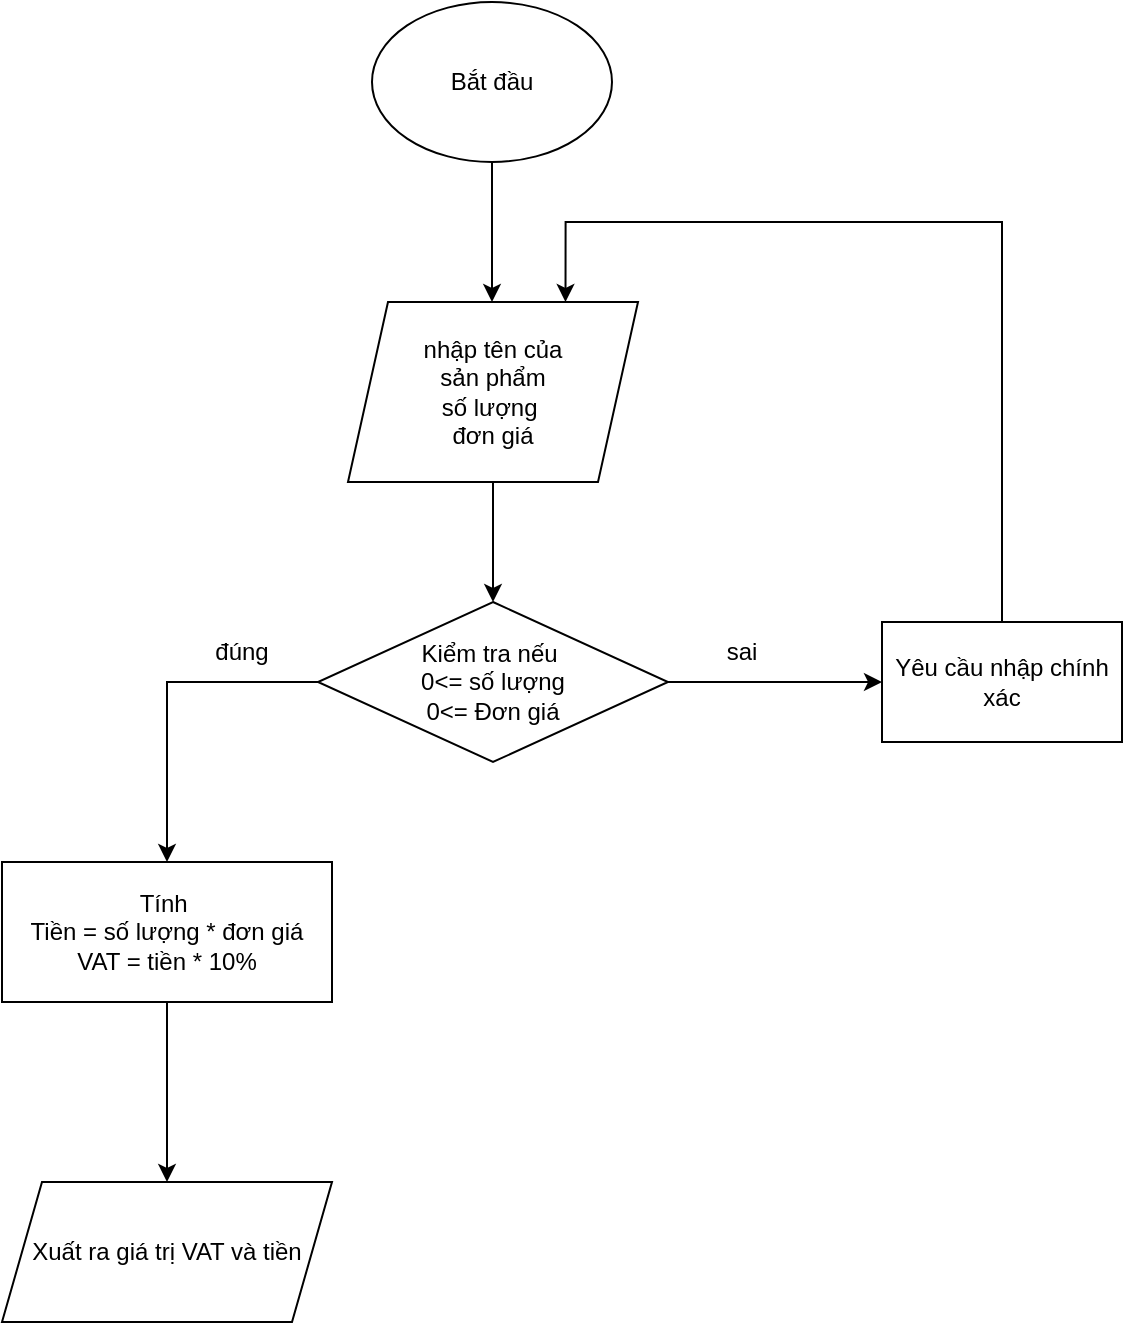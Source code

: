 <mxfile version="22.0.0" type="google">
  <diagram name="Page-1" id="yBhhKSPVwgkDOJ9gG-pj">
    <mxGraphModel grid="1" page="1" gridSize="10" guides="1" tooltips="1" connect="1" arrows="1" fold="1" pageScale="1" pageWidth="850" pageHeight="1100" math="0" shadow="0">
      <root>
        <mxCell id="0" />
        <mxCell id="1" parent="0" />
        <mxCell id="qBs1tBeWn-5_Wzta3_dQ-3" style="edgeStyle=orthogonalEdgeStyle;rounded=0;orthogonalLoop=1;jettySize=auto;html=1;entryX=0.5;entryY=0;entryDx=0;entryDy=0;" edge="1" parent="1" source="qBs1tBeWn-5_Wzta3_dQ-1">
          <mxGeometry relative="1" as="geometry">
            <mxPoint x="425" y="200" as="targetPoint" />
          </mxGeometry>
        </mxCell>
        <mxCell id="qBs1tBeWn-5_Wzta3_dQ-1" value="Bắt đầu" style="ellipse;whiteSpace=wrap;html=1;" vertex="1" parent="1">
          <mxGeometry x="365" y="50" width="120" height="80" as="geometry" />
        </mxCell>
        <mxCell id="qBs1tBeWn-5_Wzta3_dQ-11" style="edgeStyle=orthogonalEdgeStyle;rounded=0;orthogonalLoop=1;jettySize=auto;html=1;entryX=0.5;entryY=0;entryDx=0;entryDy=0;" edge="1" parent="1" source="qBs1tBeWn-5_Wzta3_dQ-4" target="qBs1tBeWn-5_Wzta3_dQ-10">
          <mxGeometry relative="1" as="geometry" />
        </mxCell>
        <mxCell id="qBs1tBeWn-5_Wzta3_dQ-4" value="nhập tên của&lt;br&gt;sản phẩm&lt;br&gt;số lượng&amp;nbsp;&lt;br&gt;đơn giá" style="shape=parallelogram;perimeter=parallelogramPerimeter;whiteSpace=wrap;html=1;fixedSize=1;" vertex="1" parent="1">
          <mxGeometry x="353" y="200" width="145" height="90" as="geometry" />
        </mxCell>
        <mxCell id="qBs1tBeWn-5_Wzta3_dQ-9" style="edgeStyle=orthogonalEdgeStyle;rounded=0;orthogonalLoop=1;jettySize=auto;html=1;entryX=0.5;entryY=0;entryDx=0;entryDy=0;" edge="1" parent="1" source="qBs1tBeWn-5_Wzta3_dQ-6" target="qBs1tBeWn-5_Wzta3_dQ-8">
          <mxGeometry relative="1" as="geometry" />
        </mxCell>
        <mxCell id="qBs1tBeWn-5_Wzta3_dQ-6" value="Tính&amp;nbsp;&lt;br&gt;Tiền = số lượng * đơn giá&lt;br&gt;VAT = tiền * 10%" style="rounded=0;whiteSpace=wrap;html=1;" vertex="1" parent="1">
          <mxGeometry x="180" y="480" width="165" height="70" as="geometry" />
        </mxCell>
        <mxCell id="qBs1tBeWn-5_Wzta3_dQ-8" value="Xuất ra giá trị VAT và tiền" style="shape=parallelogram;perimeter=parallelogramPerimeter;whiteSpace=wrap;html=1;fixedSize=1;" vertex="1" parent="1">
          <mxGeometry x="180" y="640" width="165" height="70" as="geometry" />
        </mxCell>
        <mxCell id="qBs1tBeWn-5_Wzta3_dQ-12" style="edgeStyle=orthogonalEdgeStyle;rounded=0;orthogonalLoop=1;jettySize=auto;html=1;entryX=0.5;entryY=0;entryDx=0;entryDy=0;" edge="1" parent="1" source="qBs1tBeWn-5_Wzta3_dQ-10" target="qBs1tBeWn-5_Wzta3_dQ-6">
          <mxGeometry relative="1" as="geometry">
            <mxPoint x="260" y="390" as="targetPoint" />
            <Array as="points">
              <mxPoint x="263" y="390" />
            </Array>
          </mxGeometry>
        </mxCell>
        <mxCell id="qBs1tBeWn-5_Wzta3_dQ-15" style="edgeStyle=orthogonalEdgeStyle;rounded=0;orthogonalLoop=1;jettySize=auto;html=1;entryX=0;entryY=0.5;entryDx=0;entryDy=0;" edge="1" parent="1" source="qBs1tBeWn-5_Wzta3_dQ-10" target="qBs1tBeWn-5_Wzta3_dQ-14">
          <mxGeometry relative="1" as="geometry" />
        </mxCell>
        <mxCell id="qBs1tBeWn-5_Wzta3_dQ-10" value="Kiểm tra nếu&amp;nbsp;&lt;br&gt;0&amp;lt;= số lượng&lt;br&gt;0&amp;lt;= Đơn giá" style="rhombus;whiteSpace=wrap;html=1;" vertex="1" parent="1">
          <mxGeometry x="338" y="350" width="175" height="80" as="geometry" />
        </mxCell>
        <mxCell id="qBs1tBeWn-5_Wzta3_dQ-13" value="đúng" style="text;html=1;strokeColor=none;fillColor=none;align=center;verticalAlign=middle;whiteSpace=wrap;rounded=0;" vertex="1" parent="1">
          <mxGeometry x="270" y="360" width="60" height="30" as="geometry" />
        </mxCell>
        <mxCell id="qBs1tBeWn-5_Wzta3_dQ-18" style="edgeStyle=orthogonalEdgeStyle;rounded=0;orthogonalLoop=1;jettySize=auto;html=1;entryX=0.75;entryY=0;entryDx=0;entryDy=0;" edge="1" parent="1" source="qBs1tBeWn-5_Wzta3_dQ-14" target="qBs1tBeWn-5_Wzta3_dQ-4">
          <mxGeometry relative="1" as="geometry">
            <mxPoint x="470" y="160" as="targetPoint" />
            <Array as="points">
              <mxPoint x="680" y="160" />
              <mxPoint x="462" y="160" />
            </Array>
          </mxGeometry>
        </mxCell>
        <mxCell id="qBs1tBeWn-5_Wzta3_dQ-14" value="Yêu cầu nhập chính xác" style="rounded=0;whiteSpace=wrap;html=1;" vertex="1" parent="1">
          <mxGeometry x="620" y="360" width="120" height="60" as="geometry" />
        </mxCell>
        <mxCell id="qBs1tBeWn-5_Wzta3_dQ-16" value="sai" style="text;html=1;strokeColor=none;fillColor=none;align=center;verticalAlign=middle;whiteSpace=wrap;rounded=0;" vertex="1" parent="1">
          <mxGeometry x="520" y="360" width="60" height="30" as="geometry" />
        </mxCell>
      </root>
    </mxGraphModel>
  </diagram>
</mxfile>
